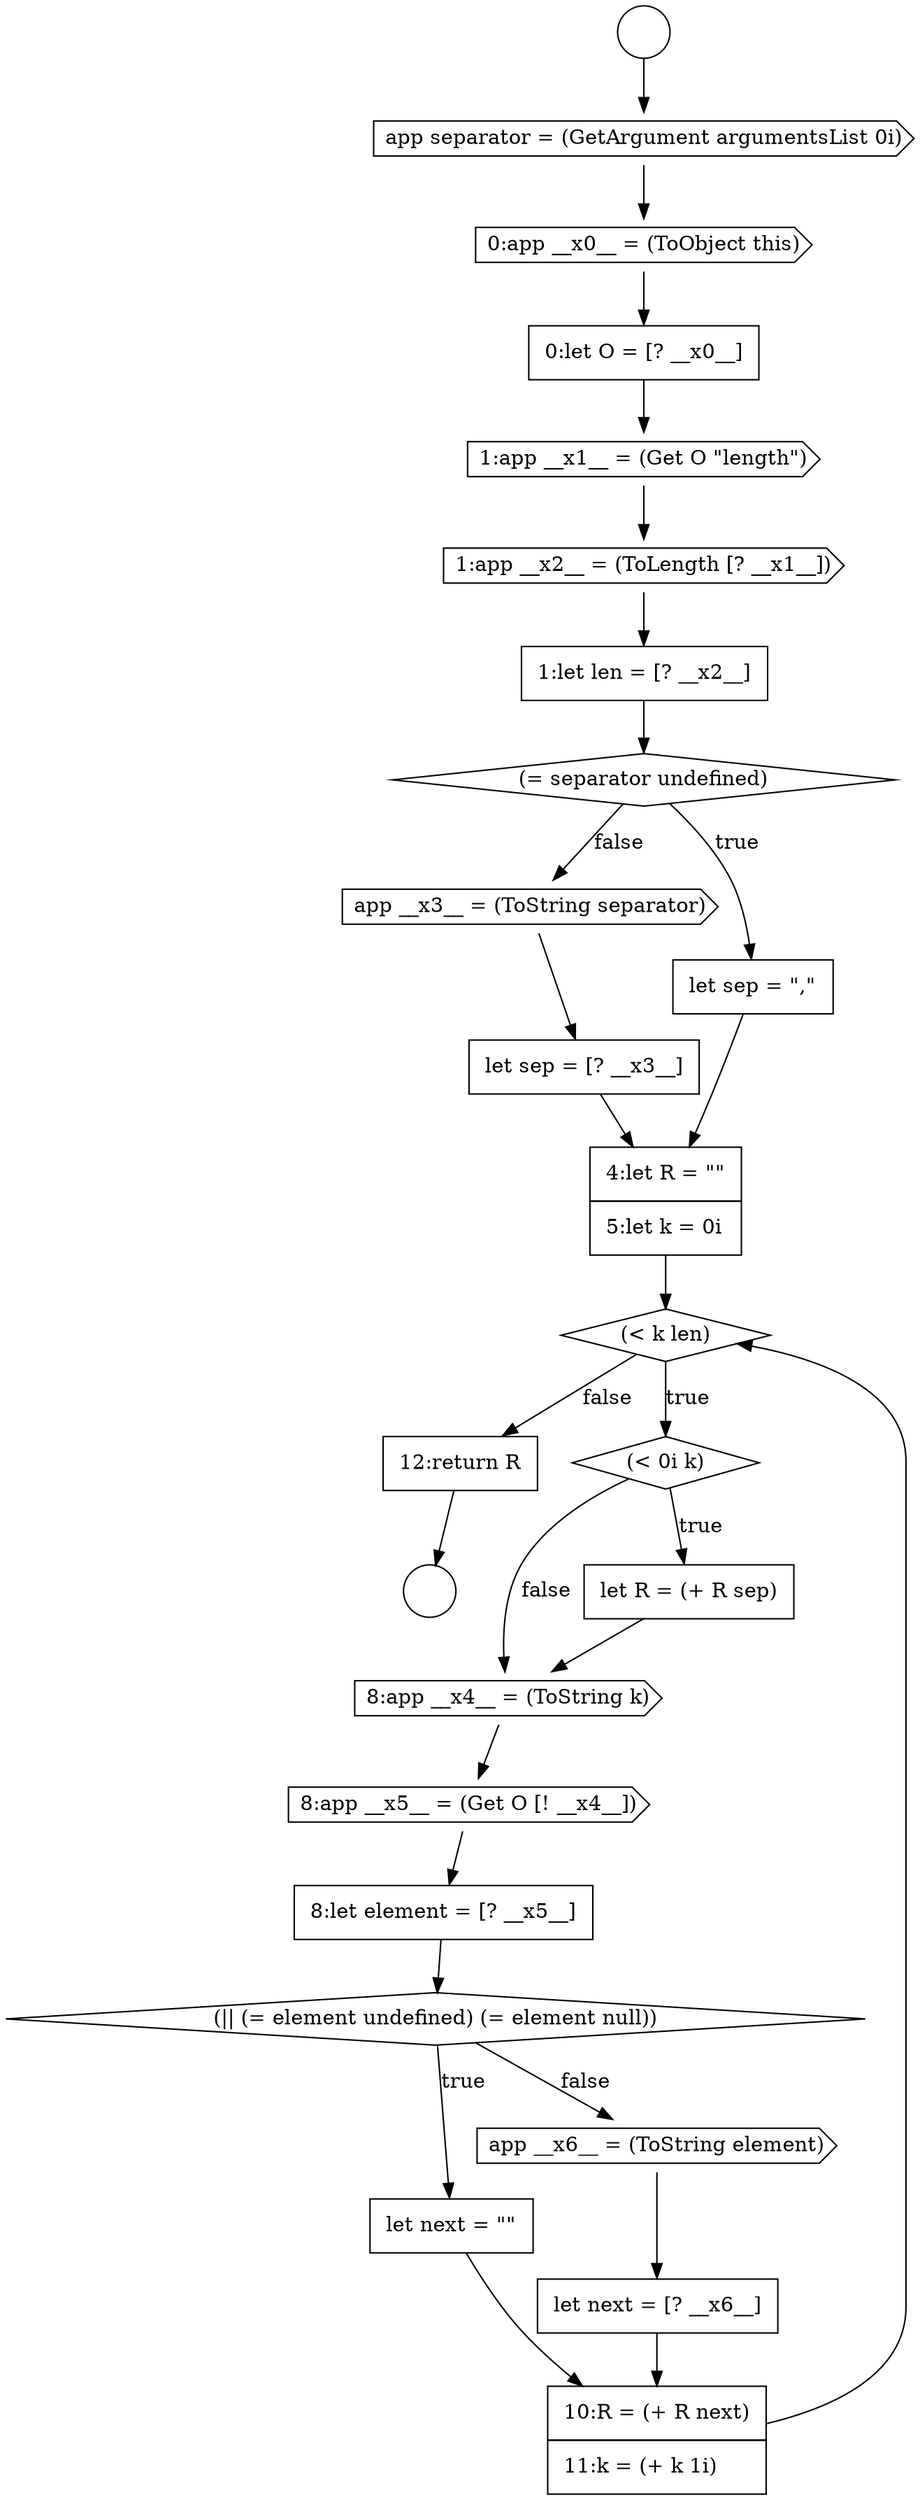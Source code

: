 digraph {
  node0 [shape=circle label=" " color="black" fillcolor="white" style=filled]
  node5 [shape=cds, label=<<font color="black">1:app __x1__ = (Get O &quot;length&quot;)</font>> color="black" fillcolor="white" style=filled]
  node10 [shape=cds, label=<<font color="black">app __x3__ = (ToString separator)</font>> color="black" fillcolor="white" style=filled]
  node24 [shape=none, margin=0, label=<<font color="black">
    <table border="0" cellborder="1" cellspacing="0" cellpadding="10">
      <tr><td align="left">12:return R</td></tr>
    </table>
  </font>> color="black" fillcolor="white" style=filled]
  node14 [shape=diamond, label=<<font color="black">(&lt; 0i k)</font>> color="black" fillcolor="white" style=filled]
  node20 [shape=none, margin=0, label=<<font color="black">
    <table border="0" cellborder="1" cellspacing="0" cellpadding="10">
      <tr><td align="left">let next = &quot;&quot;</td></tr>
    </table>
  </font>> color="black" fillcolor="white" style=filled]
  node1 [shape=circle label=" " color="black" fillcolor="white" style=filled]
  node6 [shape=cds, label=<<font color="black">1:app __x2__ = (ToLength [? __x1__])</font>> color="black" fillcolor="white" style=filled]
  node21 [shape=cds, label=<<font color="black">app __x6__ = (ToString element)</font>> color="black" fillcolor="white" style=filled]
  node9 [shape=none, margin=0, label=<<font color="black">
    <table border="0" cellborder="1" cellspacing="0" cellpadding="10">
      <tr><td align="left">let sep = &quot;,&quot;</td></tr>
    </table>
  </font>> color="black" fillcolor="white" style=filled]
  node13 [shape=diamond, label=<<font color="black">(&lt; k len)</font>> color="black" fillcolor="white" style=filled]
  node2 [shape=cds, label=<<font color="black">app separator = (GetArgument argumentsList 0i)</font>> color="black" fillcolor="white" style=filled]
  node17 [shape=cds, label=<<font color="black">8:app __x5__ = (Get O [! __x4__])</font>> color="black" fillcolor="white" style=filled]
  node22 [shape=none, margin=0, label=<<font color="black">
    <table border="0" cellborder="1" cellspacing="0" cellpadding="10">
      <tr><td align="left">let next = [? __x6__]</td></tr>
    </table>
  </font>> color="black" fillcolor="white" style=filled]
  node12 [shape=none, margin=0, label=<<font color="black">
    <table border="0" cellborder="1" cellspacing="0" cellpadding="10">
      <tr><td align="left">4:let R = &quot;&quot;</td></tr>
      <tr><td align="left">5:let k = 0i</td></tr>
    </table>
  </font>> color="black" fillcolor="white" style=filled]
  node7 [shape=none, margin=0, label=<<font color="black">
    <table border="0" cellborder="1" cellspacing="0" cellpadding="10">
      <tr><td align="left">1:let len = [? __x2__]</td></tr>
    </table>
  </font>> color="black" fillcolor="white" style=filled]
  node3 [shape=cds, label=<<font color="black">0:app __x0__ = (ToObject this)</font>> color="black" fillcolor="white" style=filled]
  node18 [shape=none, margin=0, label=<<font color="black">
    <table border="0" cellborder="1" cellspacing="0" cellpadding="10">
      <tr><td align="left">8:let element = [? __x5__]</td></tr>
    </table>
  </font>> color="black" fillcolor="white" style=filled]
  node16 [shape=cds, label=<<font color="black">8:app __x4__ = (ToString k)</font>> color="black" fillcolor="white" style=filled]
  node11 [shape=none, margin=0, label=<<font color="black">
    <table border="0" cellborder="1" cellspacing="0" cellpadding="10">
      <tr><td align="left">let sep = [? __x3__]</td></tr>
    </table>
  </font>> color="black" fillcolor="white" style=filled]
  node23 [shape=none, margin=0, label=<<font color="black">
    <table border="0" cellborder="1" cellspacing="0" cellpadding="10">
      <tr><td align="left">10:R = (+ R next)</td></tr>
      <tr><td align="left">11:k = (+ k 1i)</td></tr>
    </table>
  </font>> color="black" fillcolor="white" style=filled]
  node8 [shape=diamond, label=<<font color="black">(= separator undefined)</font>> color="black" fillcolor="white" style=filled]
  node19 [shape=diamond, label=<<font color="black">(|| (= element undefined) (= element null))</font>> color="black" fillcolor="white" style=filled]
  node4 [shape=none, margin=0, label=<<font color="black">
    <table border="0" cellborder="1" cellspacing="0" cellpadding="10">
      <tr><td align="left">0:let O = [? __x0__]</td></tr>
    </table>
  </font>> color="black" fillcolor="white" style=filled]
  node15 [shape=none, margin=0, label=<<font color="black">
    <table border="0" cellborder="1" cellspacing="0" cellpadding="10">
      <tr><td align="left">let R = (+ R sep)</td></tr>
    </table>
  </font>> color="black" fillcolor="white" style=filled]
  node12 -> node13 [ color="black"]
  node20 -> node23 [ color="black"]
  node24 -> node1 [ color="black"]
  node10 -> node11 [ color="black"]
  node4 -> node5 [ color="black"]
  node21 -> node22 [ color="black"]
  node13 -> node14 [label=<<font color="black">true</font>> color="black"]
  node13 -> node24 [label=<<font color="black">false</font>> color="black"]
  node16 -> node17 [ color="black"]
  node8 -> node9 [label=<<font color="black">true</font>> color="black"]
  node8 -> node10 [label=<<font color="black">false</font>> color="black"]
  node17 -> node18 [ color="black"]
  node14 -> node15 [label=<<font color="black">true</font>> color="black"]
  node14 -> node16 [label=<<font color="black">false</font>> color="black"]
  node5 -> node6 [ color="black"]
  node3 -> node4 [ color="black"]
  node7 -> node8 [ color="black"]
  node18 -> node19 [ color="black"]
  node2 -> node3 [ color="black"]
  node15 -> node16 [ color="black"]
  node11 -> node12 [ color="black"]
  node23 -> node13 [ color="black"]
  node9 -> node12 [ color="black"]
  node0 -> node2 [ color="black"]
  node19 -> node20 [label=<<font color="black">true</font>> color="black"]
  node19 -> node21 [label=<<font color="black">false</font>> color="black"]
  node22 -> node23 [ color="black"]
  node6 -> node7 [ color="black"]
}
